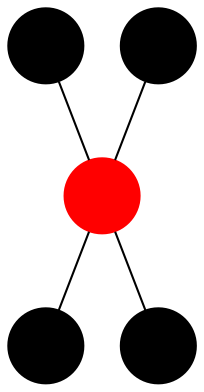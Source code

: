 graph
{
	node [shape=circle, style=filled, color=black, label=""];

	n01 -- n11 -- n21;
	n10 -- n11 -- n12;

	n01 [pos="0,1!"];
	n10 [pos="1,0!"];
	n11 [pos="1,1!", color=red];
	n12 [pos="1,2!"];
	n21 [pos="2,1!"];
}

